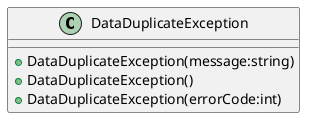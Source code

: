 @startuml
class DataDuplicateException {
    + DataDuplicateException(message:string)
    + DataDuplicateException()
    + DataDuplicateException(errorCode:int)
}
@enduml
